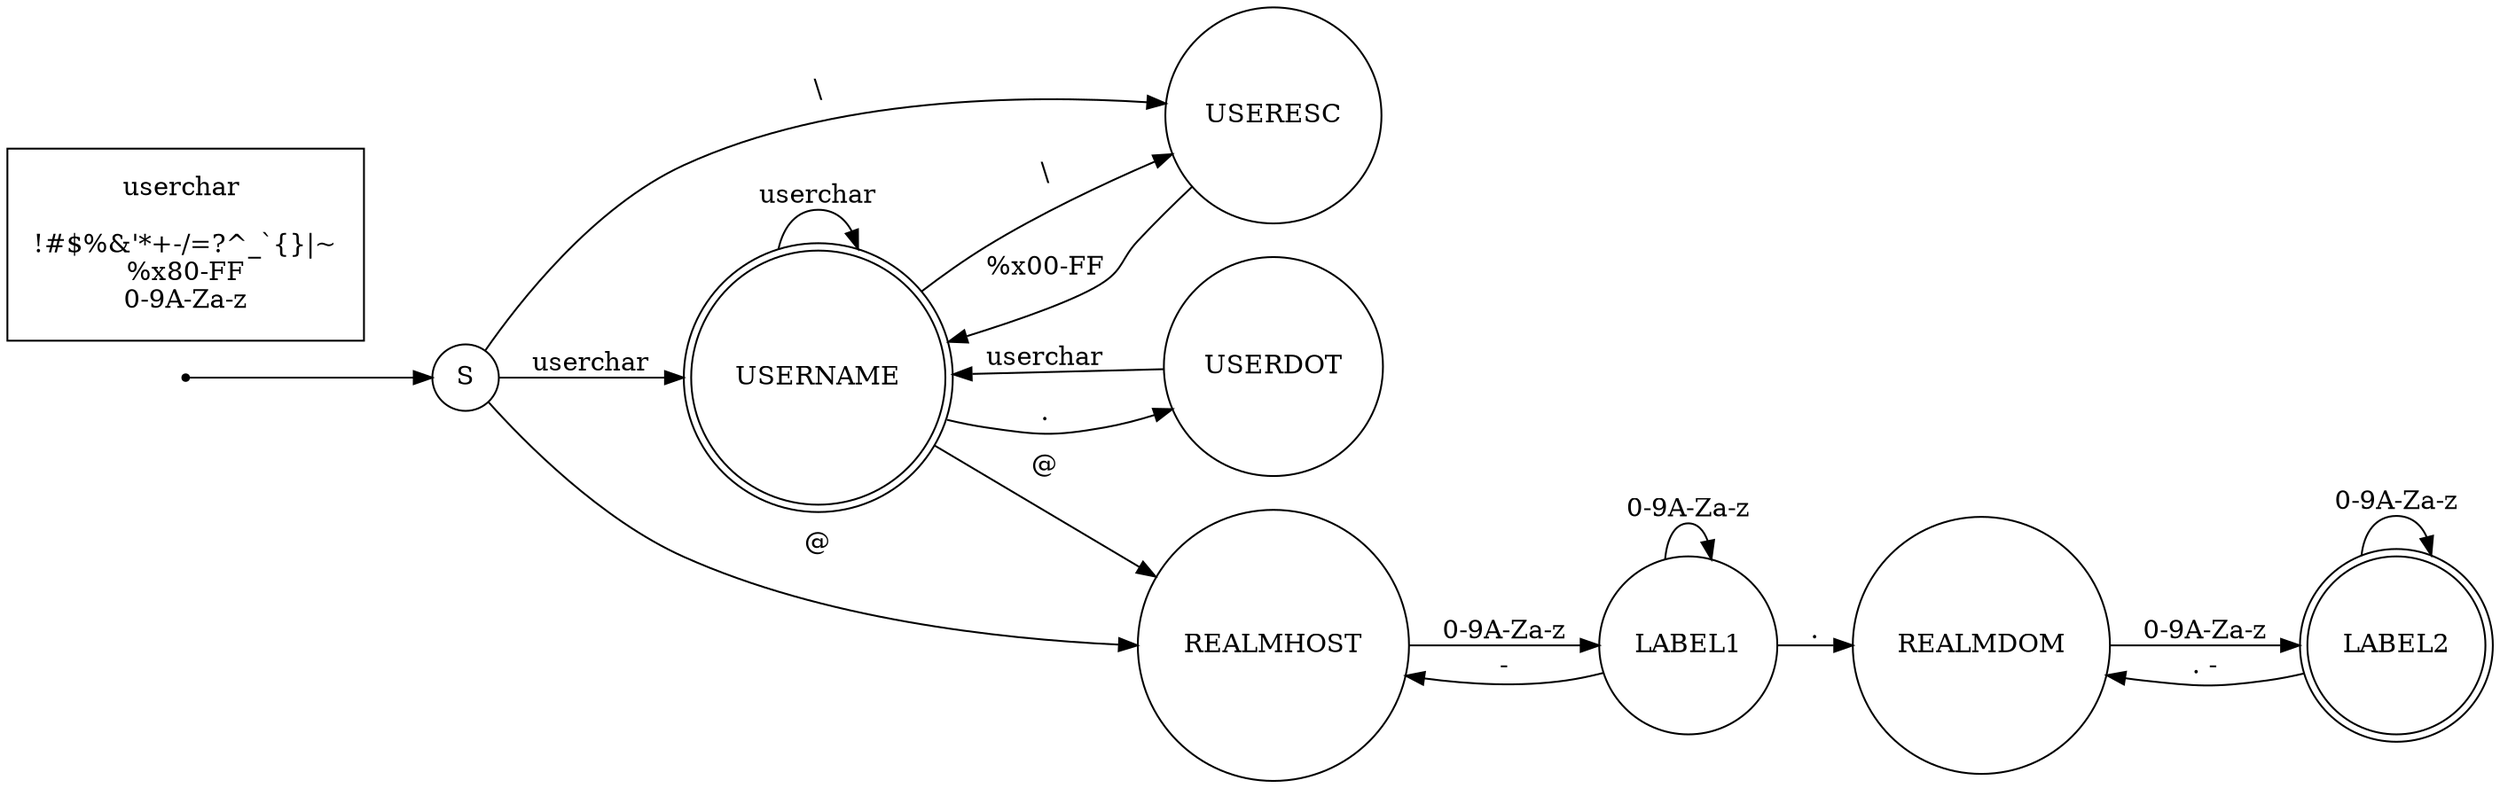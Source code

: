 digraph finite_state_machine {
	rankdir=LR
	node [shape = doublecircle];
		USERNAME;
		LABEL2;

	node [shape = point ];
		qi

	node [shape = circle];
		qi	-> S;

		/* First do realm. */
		S	-> REALMHOST [ label = "@" ];
		REALMHOST	-> LABEL1 [ label = "0-9A-Za-z" ];
		LABEL1	-> LABEL1 [ label = "0-9A-Za-z" ];
		LABEL1	-> REALMHOST [ label = "-" ];
		LABEL1	-> REALMDOM [ label = "." ];
		REALMDOM	-> LABEL2 [ label = "0-9A-Za-z" ];
		LABEL2	-> LABEL2 [ label = "0-9A-Za-z" ];
		LABEL2	-> REALMDOM [ label = ". -" ];

		/* Then username. */
		S	-> USERNAME [ label = "userchar" ];
		S	-> USERESC [ label = "\\" ];
		USERNAME	-> USERNAME [ label = "userchar" ];
		USERNAME	-> USERESC [ label = "\\" ];
		USERESC	-> USERNAME [ label = "%x00-FF" ];
		USERNAME	-> USERDOT [ label = "." ];
		USERDOT	-> USERNAME [ label = "userchar" ];
		USERNAME	-> REALMHOST [ label = "@" ];

	node[ shape=box, margin="0.2,0.2" ];
		userchar[ label = "userchar \n\n!#$%&'*+-/=?^_`{}|~\n%x80-FF\n0-9A-Za-z" ];
}
